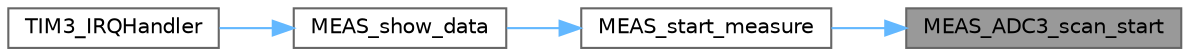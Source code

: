 digraph "MEAS_ADC3_scan_start"
{
 // LATEX_PDF_SIZE
  bgcolor="transparent";
  edge [fontname=Helvetica,fontsize=10,labelfontname=Helvetica,labelfontsize=10];
  node [fontname=Helvetica,fontsize=10,shape=box,height=0.2,width=0.4];
  rankdir="RL";
  Node1 [id="Node000001",label="MEAS_ADC3_scan_start",height=0.2,width=0.4,color="gray40", fillcolor="grey60", style="filled", fontcolor="black",tooltip="Start DMA, ADC and timer."];
  Node1 -> Node2 [id="edge1_Node000001_Node000002",dir="back",color="steelblue1",style="solid",tooltip=" "];
  Node2 [id="Node000002",label="MEAS_start_measure",height=0.2,width=0.4,color="grey40", fillcolor="white", style="filled",URL="$measuring_8c.html#a0495ebe6ce630b42c2f9479392506985",tooltip="Start the measurement."];
  Node2 -> Node3 [id="edge2_Node000002_Node000003",dir="back",color="steelblue1",style="solid",tooltip=" "];
  Node3 [id="Node000003",label="MEAS_show_data",height=0.2,width=0.4,color="grey40", fillcolor="white", style="filled",URL="$measuring_8c.html#af3778dd3469657b95ea6a05c1fe4de0a",tooltip="Draw buffer data as curves."];
  Node3 -> Node4 [id="edge3_Node000003_Node000004",dir="back",color="steelblue1",style="solid",tooltip=" "];
  Node4 [id="Node000004",label="TIM3_IRQHandler",height=0.2,width=0.4,color="grey40", fillcolor="white", style="filled",URL="$measuring_8c.html#ac8e51d2183b5230cbd5481f8867adce9",tooltip="Interrupt handler for TIM3."];
}
